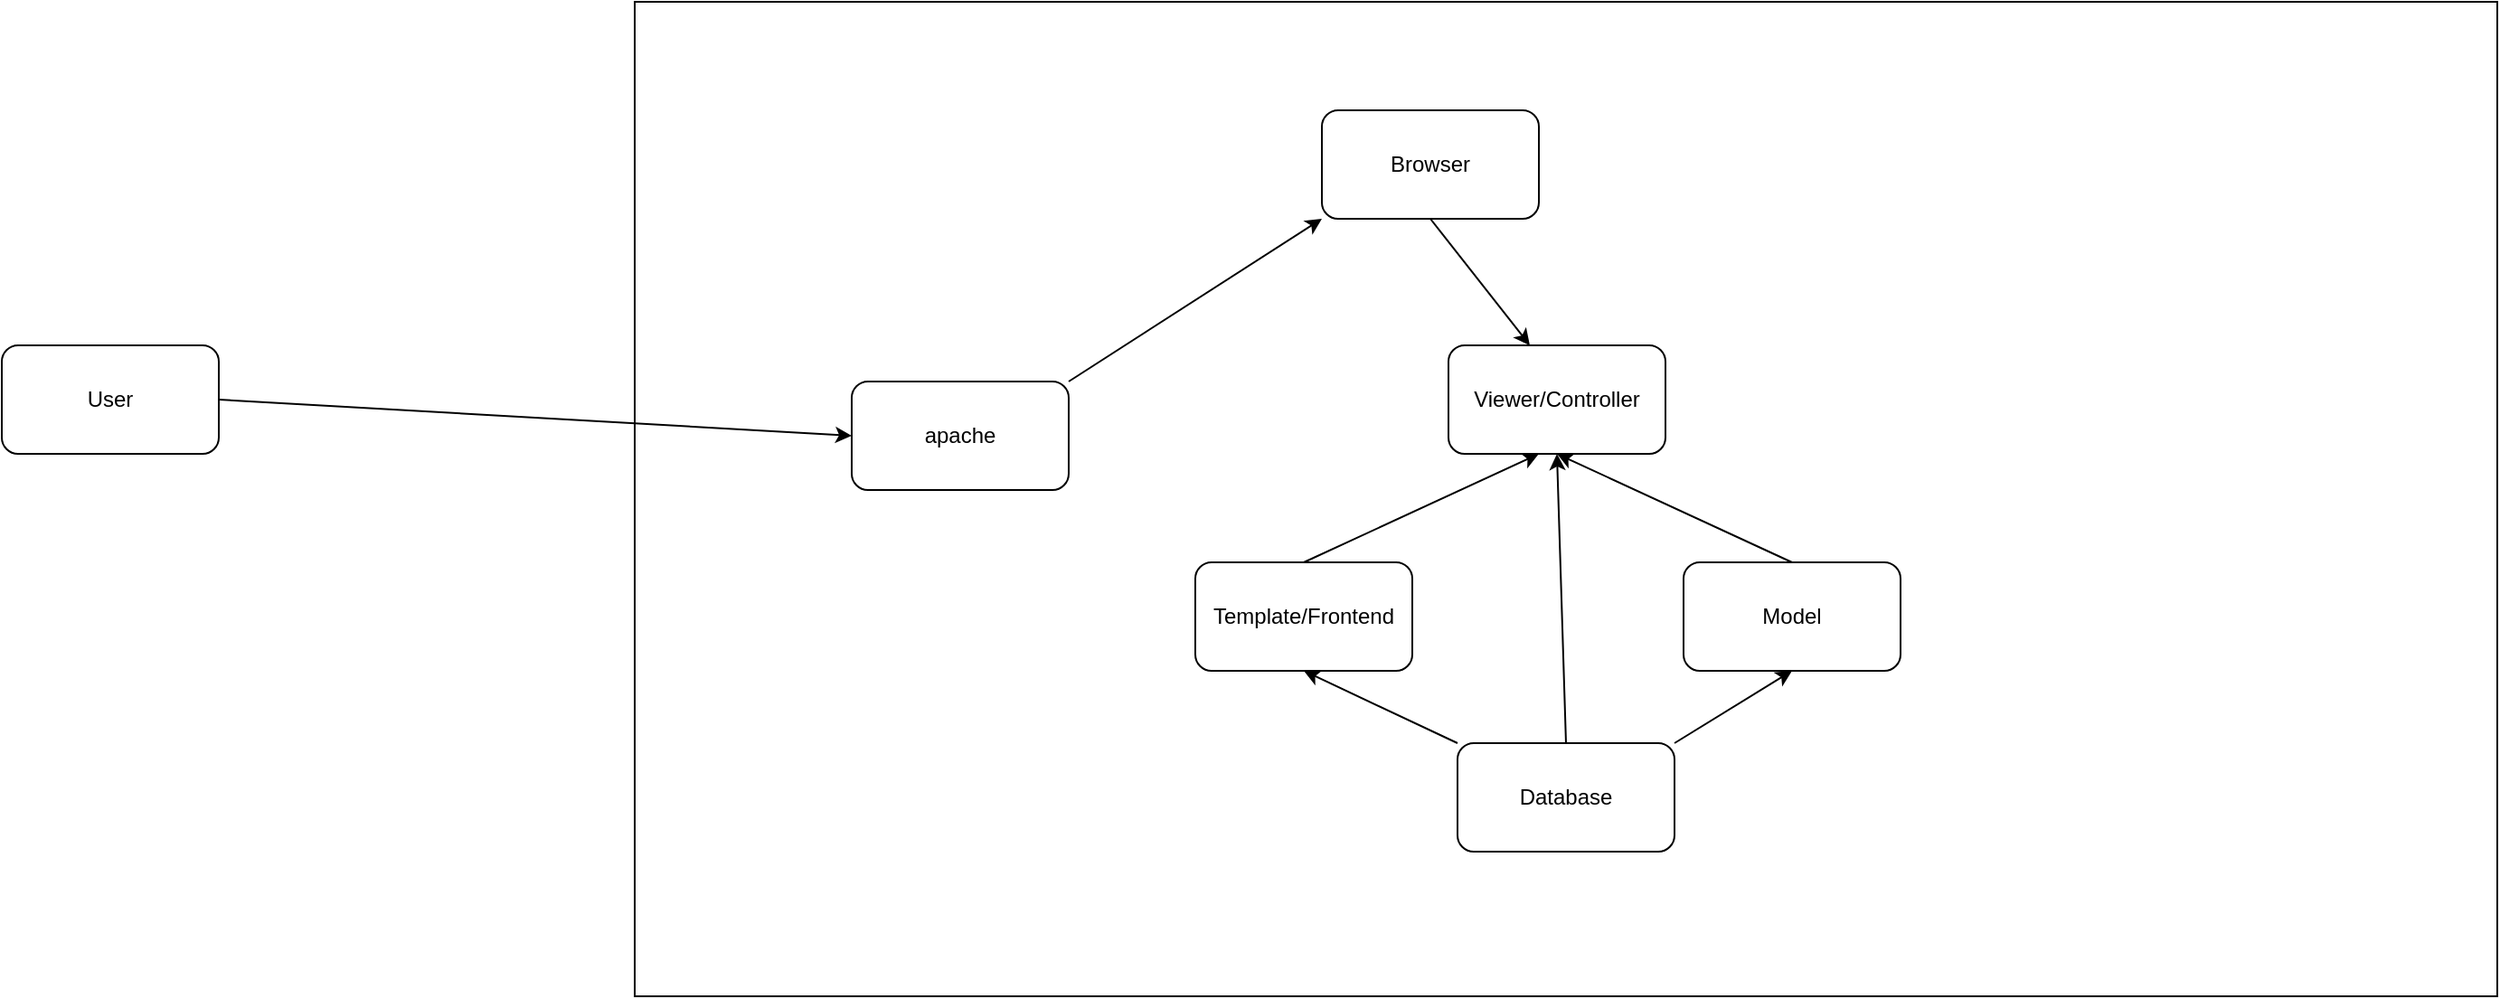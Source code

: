 <mxfile>
    <diagram id="Kt6bGNt_nnCGyyjTXeie" name="Page-1">
        <mxGraphModel dx="1728" dy="-560" grid="1" gridSize="10" guides="1" tooltips="1" connect="1" arrows="1" fold="1" page="1" pageScale="1" pageWidth="850" pageHeight="1100" math="0" shadow="0">
            <root>
                <mxCell id="0"/>
                <mxCell id="1" parent="0"/>
                <mxCell id="3" value="" style="rounded=0;whiteSpace=wrap;html=1;" vertex="1" parent="1">
                    <mxGeometry x="-430" y="1340" width="1030" height="550" as="geometry"/>
                </mxCell>
                <mxCell id="13" style="edgeStyle=none;html=1;exitX=1;exitY=0;exitDx=0;exitDy=0;entryX=0;entryY=1;entryDx=0;entryDy=0;" edge="1" parent="1" source="9" target="11">
                    <mxGeometry relative="1" as="geometry"/>
                </mxCell>
                <mxCell id="9" value="apache" style="rounded=1;whiteSpace=wrap;html=1;" vertex="1" parent="1">
                    <mxGeometry x="-310" y="1550" width="120" height="60" as="geometry"/>
                </mxCell>
                <mxCell id="12" style="edgeStyle=none;html=1;exitX=0.5;exitY=1;exitDx=0;exitDy=0;entryX=0.5;entryY=0;entryDx=0;entryDy=0;" edge="1" parent="1" source="11">
                    <mxGeometry relative="1" as="geometry">
                        <mxPoint x="65" y="1530" as="targetPoint"/>
                    </mxGeometry>
                </mxCell>
                <mxCell id="11" value="Browser" style="rounded=1;whiteSpace=wrap;html=1;" vertex="1" parent="1">
                    <mxGeometry x="-50" y="1400" width="120" height="60" as="geometry"/>
                </mxCell>
                <mxCell id="15" style="edgeStyle=none;html=1;exitX=1;exitY=0.5;exitDx=0;exitDy=0;entryX=0;entryY=0.5;entryDx=0;entryDy=0;" edge="1" parent="1" source="14" target="9">
                    <mxGeometry relative="1" as="geometry"/>
                </mxCell>
                <mxCell id="14" value="User" style="rounded=1;whiteSpace=wrap;html=1;" vertex="1" parent="1">
                    <mxGeometry x="-780" y="1530" width="120" height="60" as="geometry"/>
                </mxCell>
                <mxCell id="16" value="Viewer/Controller" style="rounded=1;whiteSpace=wrap;html=1;" vertex="1" parent="1">
                    <mxGeometry x="20" y="1530" width="120" height="60" as="geometry"/>
                </mxCell>
                <mxCell id="23" style="edgeStyle=none;html=1;exitX=0.5;exitY=0;exitDx=0;exitDy=0;" edge="1" parent="1" source="17">
                    <mxGeometry relative="1" as="geometry">
                        <mxPoint x="70" y="1590" as="targetPoint"/>
                    </mxGeometry>
                </mxCell>
                <mxCell id="17" value="Template/Frontend" style="rounded=1;whiteSpace=wrap;html=1;" vertex="1" parent="1">
                    <mxGeometry x="-120" y="1650" width="120" height="60" as="geometry"/>
                </mxCell>
                <mxCell id="22" style="edgeStyle=none;html=1;exitX=0.5;exitY=0;exitDx=0;exitDy=0;entryX=0.5;entryY=1;entryDx=0;entryDy=0;" edge="1" parent="1" source="18" target="16">
                    <mxGeometry relative="1" as="geometry"/>
                </mxCell>
                <mxCell id="18" value="Model" style="rounded=1;whiteSpace=wrap;html=1;" vertex="1" parent="1">
                    <mxGeometry x="150" y="1650" width="120" height="60" as="geometry"/>
                </mxCell>
                <mxCell id="20" style="edgeStyle=none;html=1;exitX=0;exitY=0;exitDx=0;exitDy=0;entryX=0.5;entryY=1;entryDx=0;entryDy=0;" edge="1" parent="1" source="19" target="17">
                    <mxGeometry relative="1" as="geometry"/>
                </mxCell>
                <mxCell id="21" style="edgeStyle=none;html=1;exitX=1;exitY=0;exitDx=0;exitDy=0;entryX=0.5;entryY=1;entryDx=0;entryDy=0;" edge="1" parent="1" source="19" target="18">
                    <mxGeometry relative="1" as="geometry"/>
                </mxCell>
                <mxCell id="24" style="edgeStyle=none;html=1;exitX=0.5;exitY=0;exitDx=0;exitDy=0;entryX=0.5;entryY=1;entryDx=0;entryDy=0;" edge="1" parent="1" source="19" target="16">
                    <mxGeometry relative="1" as="geometry"/>
                </mxCell>
                <mxCell id="19" value="Database" style="rounded=1;whiteSpace=wrap;html=1;" vertex="1" parent="1">
                    <mxGeometry x="25" y="1750" width="120" height="60" as="geometry"/>
                </mxCell>
            </root>
        </mxGraphModel>
    </diagram>
</mxfile>